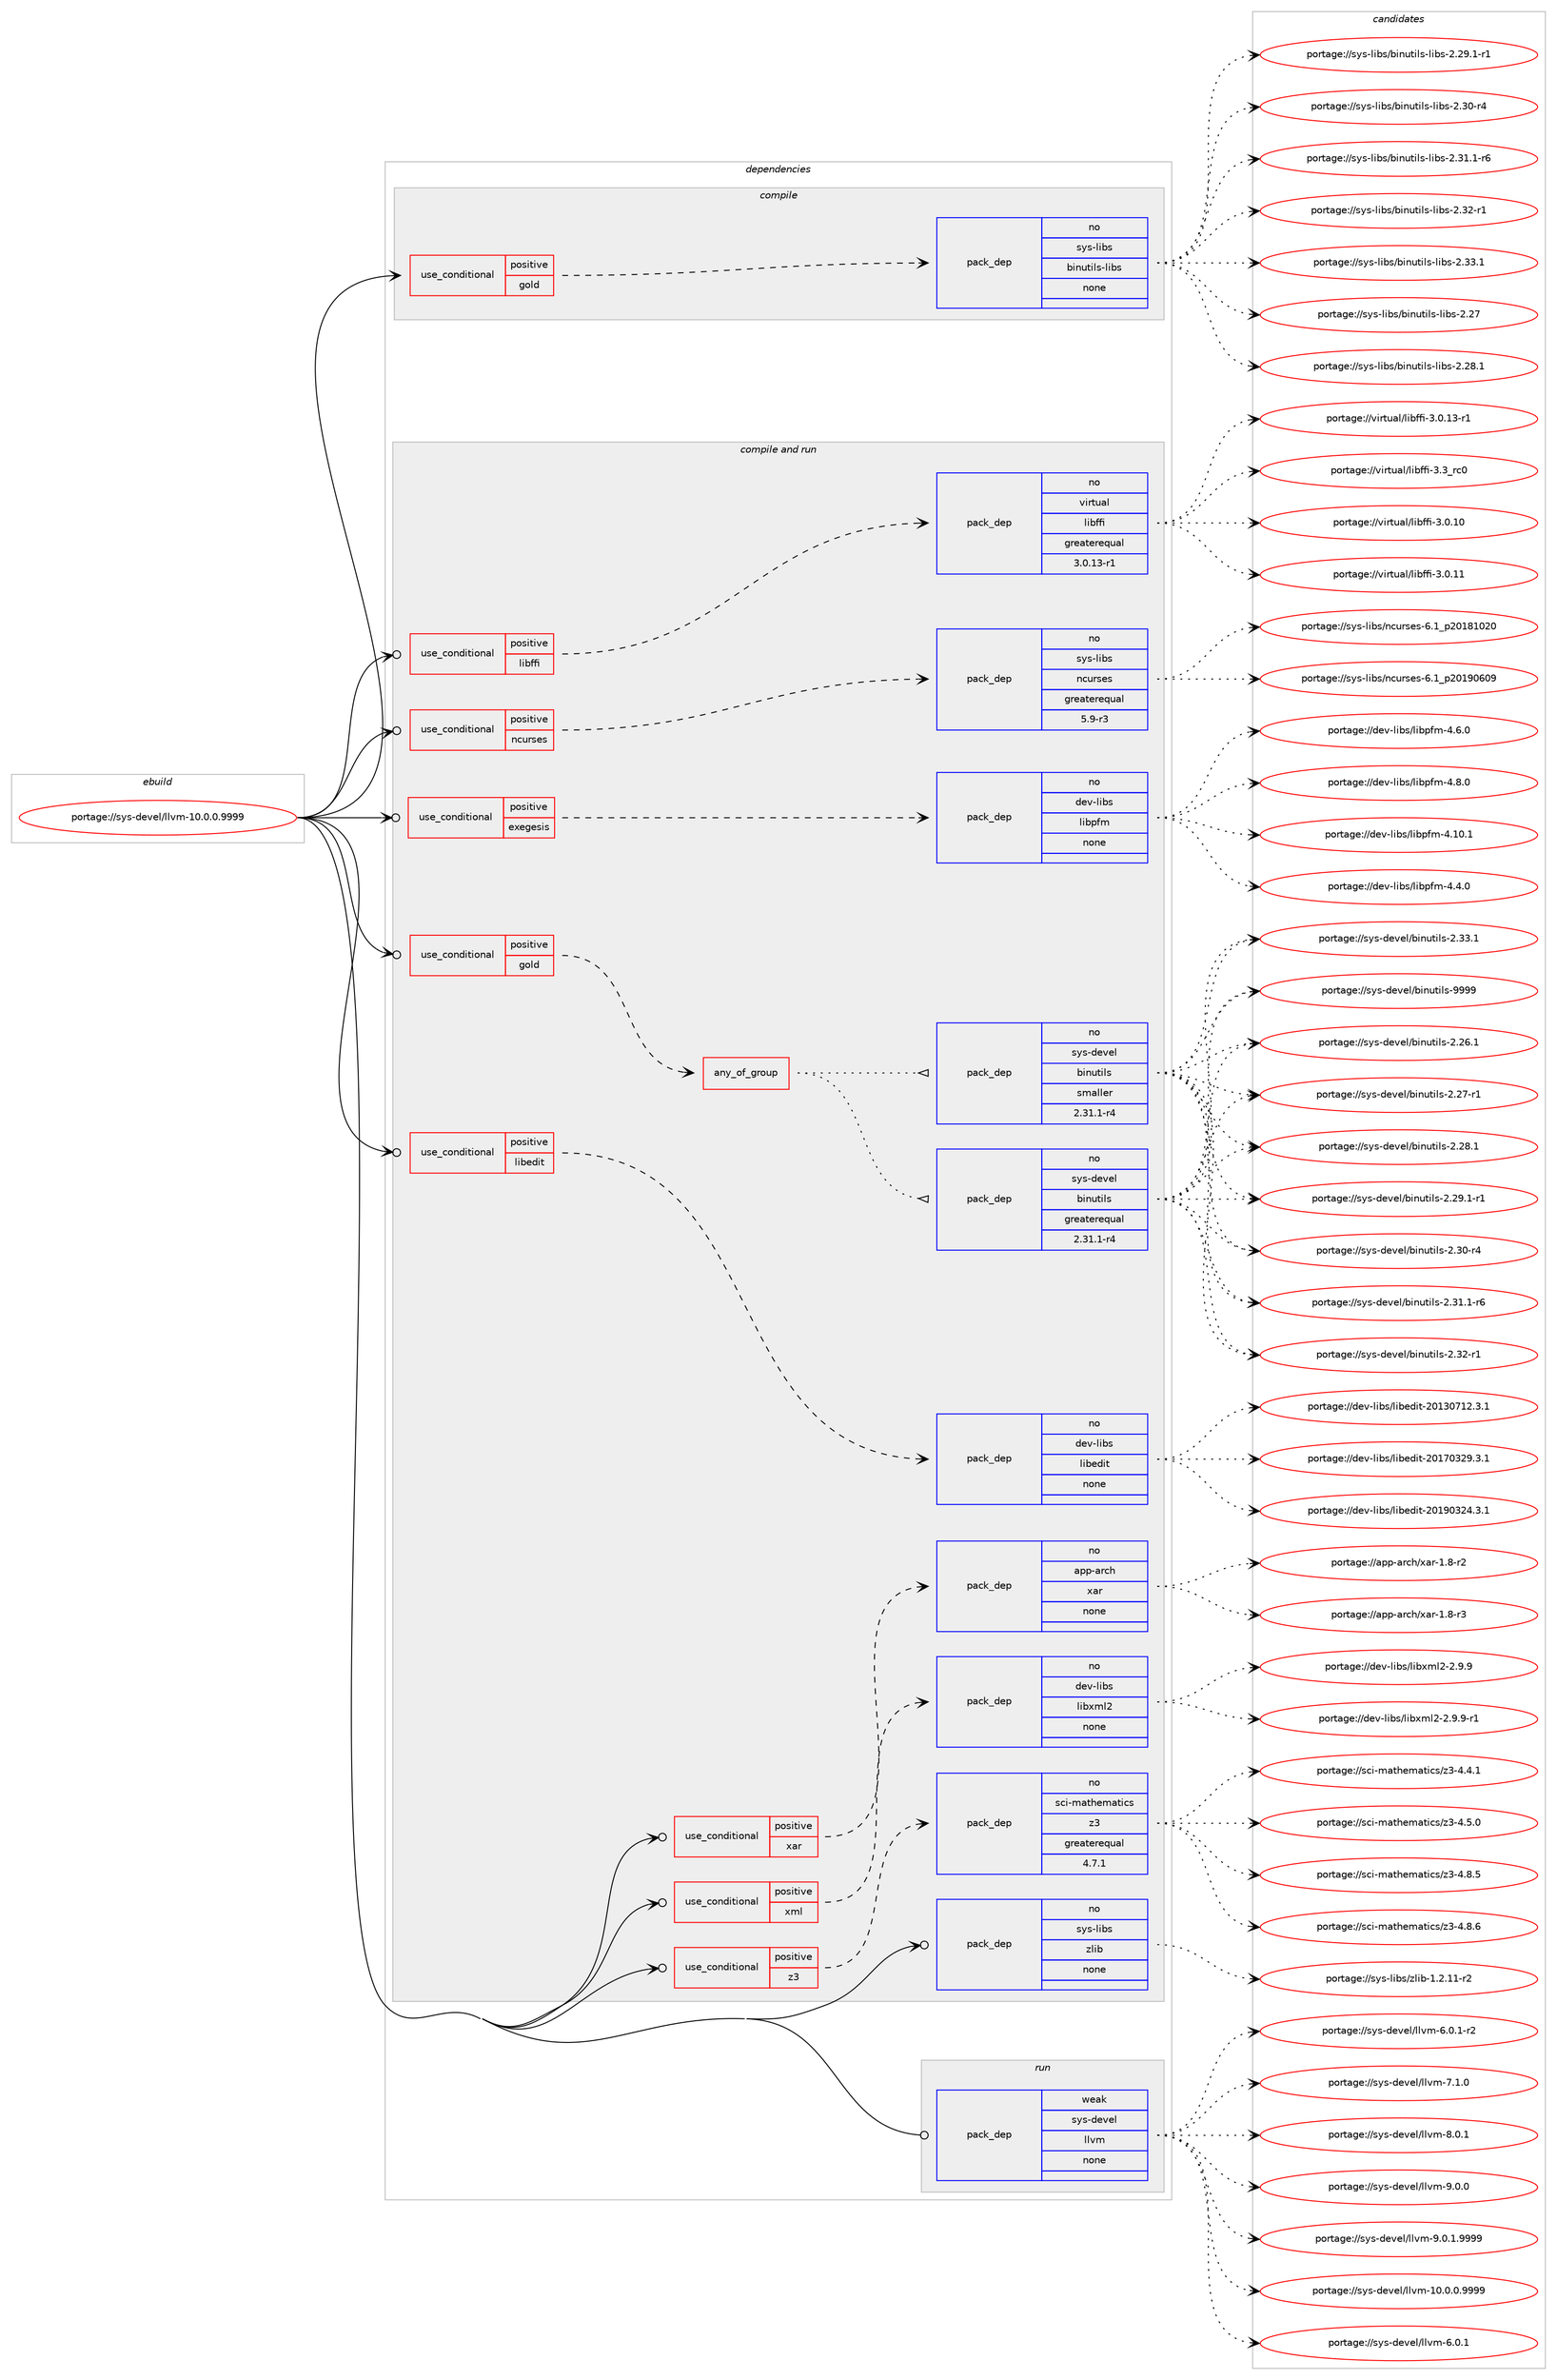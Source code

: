 digraph prolog {

# *************
# Graph options
# *************

newrank=true;
concentrate=true;
compound=true;
graph [rankdir=LR,fontname=Helvetica,fontsize=10,ranksep=1.5];#, ranksep=2.5, nodesep=0.2];
edge  [arrowhead=vee];
node  [fontname=Helvetica,fontsize=10];

# **********
# The ebuild
# **********

subgraph cluster_leftcol {
color=gray;
rank=same;
label=<<i>ebuild</i>>;
id [label="portage://sys-devel/llvm-10.0.0.9999", color=red, width=4, href="../sys-devel/llvm-10.0.0.9999.svg"];
}

# ****************
# The dependencies
# ****************

subgraph cluster_midcol {
color=gray;
label=<<i>dependencies</i>>;
subgraph cluster_compile {
fillcolor="#eeeeee";
style=filled;
label=<<i>compile</i>>;
subgraph cond102582 {
dependency423788 [label=<<TABLE BORDER="0" CELLBORDER="1" CELLSPACING="0" CELLPADDING="4"><TR><TD ROWSPAN="3" CELLPADDING="10">use_conditional</TD></TR><TR><TD>positive</TD></TR><TR><TD>gold</TD></TR></TABLE>>, shape=none, color=red];
subgraph pack314143 {
dependency423789 [label=<<TABLE BORDER="0" CELLBORDER="1" CELLSPACING="0" CELLPADDING="4" WIDTH="220"><TR><TD ROWSPAN="6" CELLPADDING="30">pack_dep</TD></TR><TR><TD WIDTH="110">no</TD></TR><TR><TD>sys-libs</TD></TR><TR><TD>binutils-libs</TD></TR><TR><TD>none</TD></TR><TR><TD></TD></TR></TABLE>>, shape=none, color=blue];
}
dependency423788:e -> dependency423789:w [weight=20,style="dashed",arrowhead="vee"];
}
id:e -> dependency423788:w [weight=20,style="solid",arrowhead="vee"];
}
subgraph cluster_compileandrun {
fillcolor="#eeeeee";
style=filled;
label=<<i>compile and run</i>>;
subgraph cond102583 {
dependency423790 [label=<<TABLE BORDER="0" CELLBORDER="1" CELLSPACING="0" CELLPADDING="4"><TR><TD ROWSPAN="3" CELLPADDING="10">use_conditional</TD></TR><TR><TD>positive</TD></TR><TR><TD>exegesis</TD></TR></TABLE>>, shape=none, color=red];
subgraph pack314144 {
dependency423791 [label=<<TABLE BORDER="0" CELLBORDER="1" CELLSPACING="0" CELLPADDING="4" WIDTH="220"><TR><TD ROWSPAN="6" CELLPADDING="30">pack_dep</TD></TR><TR><TD WIDTH="110">no</TD></TR><TR><TD>dev-libs</TD></TR><TR><TD>libpfm</TD></TR><TR><TD>none</TD></TR><TR><TD></TD></TR></TABLE>>, shape=none, color=blue];
}
dependency423790:e -> dependency423791:w [weight=20,style="dashed",arrowhead="vee"];
}
id:e -> dependency423790:w [weight=20,style="solid",arrowhead="odotvee"];
subgraph cond102584 {
dependency423792 [label=<<TABLE BORDER="0" CELLBORDER="1" CELLSPACING="0" CELLPADDING="4"><TR><TD ROWSPAN="3" CELLPADDING="10">use_conditional</TD></TR><TR><TD>positive</TD></TR><TR><TD>gold</TD></TR></TABLE>>, shape=none, color=red];
subgraph any6833 {
dependency423793 [label=<<TABLE BORDER="0" CELLBORDER="1" CELLSPACING="0" CELLPADDING="4"><TR><TD CELLPADDING="10">any_of_group</TD></TR></TABLE>>, shape=none, color=red];subgraph pack314145 {
dependency423794 [label=<<TABLE BORDER="0" CELLBORDER="1" CELLSPACING="0" CELLPADDING="4" WIDTH="220"><TR><TD ROWSPAN="6" CELLPADDING="30">pack_dep</TD></TR><TR><TD WIDTH="110">no</TD></TR><TR><TD>sys-devel</TD></TR><TR><TD>binutils</TD></TR><TR><TD>greaterequal</TD></TR><TR><TD>2.31.1-r4</TD></TR></TABLE>>, shape=none, color=blue];
}
dependency423793:e -> dependency423794:w [weight=20,style="dotted",arrowhead="oinv"];
subgraph pack314146 {
dependency423795 [label=<<TABLE BORDER="0" CELLBORDER="1" CELLSPACING="0" CELLPADDING="4" WIDTH="220"><TR><TD ROWSPAN="6" CELLPADDING="30">pack_dep</TD></TR><TR><TD WIDTH="110">no</TD></TR><TR><TD>sys-devel</TD></TR><TR><TD>binutils</TD></TR><TR><TD>smaller</TD></TR><TR><TD>2.31.1-r4</TD></TR></TABLE>>, shape=none, color=blue];
}
dependency423793:e -> dependency423795:w [weight=20,style="dotted",arrowhead="oinv"];
}
dependency423792:e -> dependency423793:w [weight=20,style="dashed",arrowhead="vee"];
}
id:e -> dependency423792:w [weight=20,style="solid",arrowhead="odotvee"];
subgraph cond102585 {
dependency423796 [label=<<TABLE BORDER="0" CELLBORDER="1" CELLSPACING="0" CELLPADDING="4"><TR><TD ROWSPAN="3" CELLPADDING="10">use_conditional</TD></TR><TR><TD>positive</TD></TR><TR><TD>libedit</TD></TR></TABLE>>, shape=none, color=red];
subgraph pack314147 {
dependency423797 [label=<<TABLE BORDER="0" CELLBORDER="1" CELLSPACING="0" CELLPADDING="4" WIDTH="220"><TR><TD ROWSPAN="6" CELLPADDING="30">pack_dep</TD></TR><TR><TD WIDTH="110">no</TD></TR><TR><TD>dev-libs</TD></TR><TR><TD>libedit</TD></TR><TR><TD>none</TD></TR><TR><TD></TD></TR></TABLE>>, shape=none, color=blue];
}
dependency423796:e -> dependency423797:w [weight=20,style="dashed",arrowhead="vee"];
}
id:e -> dependency423796:w [weight=20,style="solid",arrowhead="odotvee"];
subgraph cond102586 {
dependency423798 [label=<<TABLE BORDER="0" CELLBORDER="1" CELLSPACING="0" CELLPADDING="4"><TR><TD ROWSPAN="3" CELLPADDING="10">use_conditional</TD></TR><TR><TD>positive</TD></TR><TR><TD>libffi</TD></TR></TABLE>>, shape=none, color=red];
subgraph pack314148 {
dependency423799 [label=<<TABLE BORDER="0" CELLBORDER="1" CELLSPACING="0" CELLPADDING="4" WIDTH="220"><TR><TD ROWSPAN="6" CELLPADDING="30">pack_dep</TD></TR><TR><TD WIDTH="110">no</TD></TR><TR><TD>virtual</TD></TR><TR><TD>libffi</TD></TR><TR><TD>greaterequal</TD></TR><TR><TD>3.0.13-r1</TD></TR></TABLE>>, shape=none, color=blue];
}
dependency423798:e -> dependency423799:w [weight=20,style="dashed",arrowhead="vee"];
}
id:e -> dependency423798:w [weight=20,style="solid",arrowhead="odotvee"];
subgraph cond102587 {
dependency423800 [label=<<TABLE BORDER="0" CELLBORDER="1" CELLSPACING="0" CELLPADDING="4"><TR><TD ROWSPAN="3" CELLPADDING="10">use_conditional</TD></TR><TR><TD>positive</TD></TR><TR><TD>ncurses</TD></TR></TABLE>>, shape=none, color=red];
subgraph pack314149 {
dependency423801 [label=<<TABLE BORDER="0" CELLBORDER="1" CELLSPACING="0" CELLPADDING="4" WIDTH="220"><TR><TD ROWSPAN="6" CELLPADDING="30">pack_dep</TD></TR><TR><TD WIDTH="110">no</TD></TR><TR><TD>sys-libs</TD></TR><TR><TD>ncurses</TD></TR><TR><TD>greaterequal</TD></TR><TR><TD>5.9-r3</TD></TR></TABLE>>, shape=none, color=blue];
}
dependency423800:e -> dependency423801:w [weight=20,style="dashed",arrowhead="vee"];
}
id:e -> dependency423800:w [weight=20,style="solid",arrowhead="odotvee"];
subgraph cond102588 {
dependency423802 [label=<<TABLE BORDER="0" CELLBORDER="1" CELLSPACING="0" CELLPADDING="4"><TR><TD ROWSPAN="3" CELLPADDING="10">use_conditional</TD></TR><TR><TD>positive</TD></TR><TR><TD>xar</TD></TR></TABLE>>, shape=none, color=red];
subgraph pack314150 {
dependency423803 [label=<<TABLE BORDER="0" CELLBORDER="1" CELLSPACING="0" CELLPADDING="4" WIDTH="220"><TR><TD ROWSPAN="6" CELLPADDING="30">pack_dep</TD></TR><TR><TD WIDTH="110">no</TD></TR><TR><TD>app-arch</TD></TR><TR><TD>xar</TD></TR><TR><TD>none</TD></TR><TR><TD></TD></TR></TABLE>>, shape=none, color=blue];
}
dependency423802:e -> dependency423803:w [weight=20,style="dashed",arrowhead="vee"];
}
id:e -> dependency423802:w [weight=20,style="solid",arrowhead="odotvee"];
subgraph cond102589 {
dependency423804 [label=<<TABLE BORDER="0" CELLBORDER="1" CELLSPACING="0" CELLPADDING="4"><TR><TD ROWSPAN="3" CELLPADDING="10">use_conditional</TD></TR><TR><TD>positive</TD></TR><TR><TD>xml</TD></TR></TABLE>>, shape=none, color=red];
subgraph pack314151 {
dependency423805 [label=<<TABLE BORDER="0" CELLBORDER="1" CELLSPACING="0" CELLPADDING="4" WIDTH="220"><TR><TD ROWSPAN="6" CELLPADDING="30">pack_dep</TD></TR><TR><TD WIDTH="110">no</TD></TR><TR><TD>dev-libs</TD></TR><TR><TD>libxml2</TD></TR><TR><TD>none</TD></TR><TR><TD></TD></TR></TABLE>>, shape=none, color=blue];
}
dependency423804:e -> dependency423805:w [weight=20,style="dashed",arrowhead="vee"];
}
id:e -> dependency423804:w [weight=20,style="solid",arrowhead="odotvee"];
subgraph cond102590 {
dependency423806 [label=<<TABLE BORDER="0" CELLBORDER="1" CELLSPACING="0" CELLPADDING="4"><TR><TD ROWSPAN="3" CELLPADDING="10">use_conditional</TD></TR><TR><TD>positive</TD></TR><TR><TD>z3</TD></TR></TABLE>>, shape=none, color=red];
subgraph pack314152 {
dependency423807 [label=<<TABLE BORDER="0" CELLBORDER="1" CELLSPACING="0" CELLPADDING="4" WIDTH="220"><TR><TD ROWSPAN="6" CELLPADDING="30">pack_dep</TD></TR><TR><TD WIDTH="110">no</TD></TR><TR><TD>sci-mathematics</TD></TR><TR><TD>z3</TD></TR><TR><TD>greaterequal</TD></TR><TR><TD>4.7.1</TD></TR></TABLE>>, shape=none, color=blue];
}
dependency423806:e -> dependency423807:w [weight=20,style="dashed",arrowhead="vee"];
}
id:e -> dependency423806:w [weight=20,style="solid",arrowhead="odotvee"];
subgraph pack314153 {
dependency423808 [label=<<TABLE BORDER="0" CELLBORDER="1" CELLSPACING="0" CELLPADDING="4" WIDTH="220"><TR><TD ROWSPAN="6" CELLPADDING="30">pack_dep</TD></TR><TR><TD WIDTH="110">no</TD></TR><TR><TD>sys-libs</TD></TR><TR><TD>zlib</TD></TR><TR><TD>none</TD></TR><TR><TD></TD></TR></TABLE>>, shape=none, color=blue];
}
id:e -> dependency423808:w [weight=20,style="solid",arrowhead="odotvee"];
}
subgraph cluster_run {
fillcolor="#eeeeee";
style=filled;
label=<<i>run</i>>;
subgraph pack314154 {
dependency423809 [label=<<TABLE BORDER="0" CELLBORDER="1" CELLSPACING="0" CELLPADDING="4" WIDTH="220"><TR><TD ROWSPAN="6" CELLPADDING="30">pack_dep</TD></TR><TR><TD WIDTH="110">weak</TD></TR><TR><TD>sys-devel</TD></TR><TR><TD>llvm</TD></TR><TR><TD>none</TD></TR><TR><TD></TD></TR></TABLE>>, shape=none, color=blue];
}
id:e -> dependency423809:w [weight=20,style="solid",arrowhead="odot"];
}
}

# **************
# The candidates
# **************

subgraph cluster_choices {
rank=same;
color=gray;
label=<<i>candidates</i>>;

subgraph choice314143 {
color=black;
nodesep=1;
choiceportage1151211154510810598115479810511011711610510811545108105981154550465055 [label="portage://sys-libs/binutils-libs-2.27", color=red, width=4,href="../sys-libs/binutils-libs-2.27.svg"];
choiceportage11512111545108105981154798105110117116105108115451081059811545504650564649 [label="portage://sys-libs/binutils-libs-2.28.1", color=red, width=4,href="../sys-libs/binutils-libs-2.28.1.svg"];
choiceportage115121115451081059811547981051101171161051081154510810598115455046505746494511449 [label="portage://sys-libs/binutils-libs-2.29.1-r1", color=red, width=4,href="../sys-libs/binutils-libs-2.29.1-r1.svg"];
choiceportage11512111545108105981154798105110117116105108115451081059811545504651484511452 [label="portage://sys-libs/binutils-libs-2.30-r4", color=red, width=4,href="../sys-libs/binutils-libs-2.30-r4.svg"];
choiceportage115121115451081059811547981051101171161051081154510810598115455046514946494511454 [label="portage://sys-libs/binutils-libs-2.31.1-r6", color=red, width=4,href="../sys-libs/binutils-libs-2.31.1-r6.svg"];
choiceportage11512111545108105981154798105110117116105108115451081059811545504651504511449 [label="portage://sys-libs/binutils-libs-2.32-r1", color=red, width=4,href="../sys-libs/binutils-libs-2.32-r1.svg"];
choiceportage11512111545108105981154798105110117116105108115451081059811545504651514649 [label="portage://sys-libs/binutils-libs-2.33.1", color=red, width=4,href="../sys-libs/binutils-libs-2.33.1.svg"];
dependency423789:e -> choiceportage1151211154510810598115479810511011711610510811545108105981154550465055:w [style=dotted,weight="100"];
dependency423789:e -> choiceportage11512111545108105981154798105110117116105108115451081059811545504650564649:w [style=dotted,weight="100"];
dependency423789:e -> choiceportage115121115451081059811547981051101171161051081154510810598115455046505746494511449:w [style=dotted,weight="100"];
dependency423789:e -> choiceportage11512111545108105981154798105110117116105108115451081059811545504651484511452:w [style=dotted,weight="100"];
dependency423789:e -> choiceportage115121115451081059811547981051101171161051081154510810598115455046514946494511454:w [style=dotted,weight="100"];
dependency423789:e -> choiceportage11512111545108105981154798105110117116105108115451081059811545504651504511449:w [style=dotted,weight="100"];
dependency423789:e -> choiceportage11512111545108105981154798105110117116105108115451081059811545504651514649:w [style=dotted,weight="100"];
}
subgraph choice314144 {
color=black;
nodesep=1;
choiceportage1001011184510810598115471081059811210210945524649484649 [label="portage://dev-libs/libpfm-4.10.1", color=red, width=4,href="../dev-libs/libpfm-4.10.1.svg"];
choiceportage10010111845108105981154710810598112102109455246524648 [label="portage://dev-libs/libpfm-4.4.0", color=red, width=4,href="../dev-libs/libpfm-4.4.0.svg"];
choiceportage10010111845108105981154710810598112102109455246544648 [label="portage://dev-libs/libpfm-4.6.0", color=red, width=4,href="../dev-libs/libpfm-4.6.0.svg"];
choiceportage10010111845108105981154710810598112102109455246564648 [label="portage://dev-libs/libpfm-4.8.0", color=red, width=4,href="../dev-libs/libpfm-4.8.0.svg"];
dependency423791:e -> choiceportage1001011184510810598115471081059811210210945524649484649:w [style=dotted,weight="100"];
dependency423791:e -> choiceportage10010111845108105981154710810598112102109455246524648:w [style=dotted,weight="100"];
dependency423791:e -> choiceportage10010111845108105981154710810598112102109455246544648:w [style=dotted,weight="100"];
dependency423791:e -> choiceportage10010111845108105981154710810598112102109455246564648:w [style=dotted,weight="100"];
}
subgraph choice314145 {
color=black;
nodesep=1;
choiceportage11512111545100101118101108479810511011711610510811545504650544649 [label="portage://sys-devel/binutils-2.26.1", color=red, width=4,href="../sys-devel/binutils-2.26.1.svg"];
choiceportage11512111545100101118101108479810511011711610510811545504650554511449 [label="portage://sys-devel/binutils-2.27-r1", color=red, width=4,href="../sys-devel/binutils-2.27-r1.svg"];
choiceportage11512111545100101118101108479810511011711610510811545504650564649 [label="portage://sys-devel/binutils-2.28.1", color=red, width=4,href="../sys-devel/binutils-2.28.1.svg"];
choiceportage115121115451001011181011084798105110117116105108115455046505746494511449 [label="portage://sys-devel/binutils-2.29.1-r1", color=red, width=4,href="../sys-devel/binutils-2.29.1-r1.svg"];
choiceportage11512111545100101118101108479810511011711610510811545504651484511452 [label="portage://sys-devel/binutils-2.30-r4", color=red, width=4,href="../sys-devel/binutils-2.30-r4.svg"];
choiceportage115121115451001011181011084798105110117116105108115455046514946494511454 [label="portage://sys-devel/binutils-2.31.1-r6", color=red, width=4,href="../sys-devel/binutils-2.31.1-r6.svg"];
choiceportage11512111545100101118101108479810511011711610510811545504651504511449 [label="portage://sys-devel/binutils-2.32-r1", color=red, width=4,href="../sys-devel/binutils-2.32-r1.svg"];
choiceportage11512111545100101118101108479810511011711610510811545504651514649 [label="portage://sys-devel/binutils-2.33.1", color=red, width=4,href="../sys-devel/binutils-2.33.1.svg"];
choiceportage1151211154510010111810110847981051101171161051081154557575757 [label="portage://sys-devel/binutils-9999", color=red, width=4,href="../sys-devel/binutils-9999.svg"];
dependency423794:e -> choiceportage11512111545100101118101108479810511011711610510811545504650544649:w [style=dotted,weight="100"];
dependency423794:e -> choiceportage11512111545100101118101108479810511011711610510811545504650554511449:w [style=dotted,weight="100"];
dependency423794:e -> choiceportage11512111545100101118101108479810511011711610510811545504650564649:w [style=dotted,weight="100"];
dependency423794:e -> choiceportage115121115451001011181011084798105110117116105108115455046505746494511449:w [style=dotted,weight="100"];
dependency423794:e -> choiceportage11512111545100101118101108479810511011711610510811545504651484511452:w [style=dotted,weight="100"];
dependency423794:e -> choiceportage115121115451001011181011084798105110117116105108115455046514946494511454:w [style=dotted,weight="100"];
dependency423794:e -> choiceportage11512111545100101118101108479810511011711610510811545504651504511449:w [style=dotted,weight="100"];
dependency423794:e -> choiceportage11512111545100101118101108479810511011711610510811545504651514649:w [style=dotted,weight="100"];
dependency423794:e -> choiceportage1151211154510010111810110847981051101171161051081154557575757:w [style=dotted,weight="100"];
}
subgraph choice314146 {
color=black;
nodesep=1;
choiceportage11512111545100101118101108479810511011711610510811545504650544649 [label="portage://sys-devel/binutils-2.26.1", color=red, width=4,href="../sys-devel/binutils-2.26.1.svg"];
choiceportage11512111545100101118101108479810511011711610510811545504650554511449 [label="portage://sys-devel/binutils-2.27-r1", color=red, width=4,href="../sys-devel/binutils-2.27-r1.svg"];
choiceportage11512111545100101118101108479810511011711610510811545504650564649 [label="portage://sys-devel/binutils-2.28.1", color=red, width=4,href="../sys-devel/binutils-2.28.1.svg"];
choiceportage115121115451001011181011084798105110117116105108115455046505746494511449 [label="portage://sys-devel/binutils-2.29.1-r1", color=red, width=4,href="../sys-devel/binutils-2.29.1-r1.svg"];
choiceportage11512111545100101118101108479810511011711610510811545504651484511452 [label="portage://sys-devel/binutils-2.30-r4", color=red, width=4,href="../sys-devel/binutils-2.30-r4.svg"];
choiceportage115121115451001011181011084798105110117116105108115455046514946494511454 [label="portage://sys-devel/binutils-2.31.1-r6", color=red, width=4,href="../sys-devel/binutils-2.31.1-r6.svg"];
choiceportage11512111545100101118101108479810511011711610510811545504651504511449 [label="portage://sys-devel/binutils-2.32-r1", color=red, width=4,href="../sys-devel/binutils-2.32-r1.svg"];
choiceportage11512111545100101118101108479810511011711610510811545504651514649 [label="portage://sys-devel/binutils-2.33.1", color=red, width=4,href="../sys-devel/binutils-2.33.1.svg"];
choiceportage1151211154510010111810110847981051101171161051081154557575757 [label="portage://sys-devel/binutils-9999", color=red, width=4,href="../sys-devel/binutils-9999.svg"];
dependency423795:e -> choiceportage11512111545100101118101108479810511011711610510811545504650544649:w [style=dotted,weight="100"];
dependency423795:e -> choiceportage11512111545100101118101108479810511011711610510811545504650554511449:w [style=dotted,weight="100"];
dependency423795:e -> choiceportage11512111545100101118101108479810511011711610510811545504650564649:w [style=dotted,weight="100"];
dependency423795:e -> choiceportage115121115451001011181011084798105110117116105108115455046505746494511449:w [style=dotted,weight="100"];
dependency423795:e -> choiceportage11512111545100101118101108479810511011711610510811545504651484511452:w [style=dotted,weight="100"];
dependency423795:e -> choiceportage115121115451001011181011084798105110117116105108115455046514946494511454:w [style=dotted,weight="100"];
dependency423795:e -> choiceportage11512111545100101118101108479810511011711610510811545504651504511449:w [style=dotted,weight="100"];
dependency423795:e -> choiceportage11512111545100101118101108479810511011711610510811545504651514649:w [style=dotted,weight="100"];
dependency423795:e -> choiceportage1151211154510010111810110847981051101171161051081154557575757:w [style=dotted,weight="100"];
}
subgraph choice314147 {
color=black;
nodesep=1;
choiceportage1001011184510810598115471081059810110010511645504849514855495046514649 [label="portage://dev-libs/libedit-20130712.3.1", color=red, width=4,href="../dev-libs/libedit-20130712.3.1.svg"];
choiceportage1001011184510810598115471081059810110010511645504849554851505746514649 [label="portage://dev-libs/libedit-20170329.3.1", color=red, width=4,href="../dev-libs/libedit-20170329.3.1.svg"];
choiceportage1001011184510810598115471081059810110010511645504849574851505246514649 [label="portage://dev-libs/libedit-20190324.3.1", color=red, width=4,href="../dev-libs/libedit-20190324.3.1.svg"];
dependency423797:e -> choiceportage1001011184510810598115471081059810110010511645504849514855495046514649:w [style=dotted,weight="100"];
dependency423797:e -> choiceportage1001011184510810598115471081059810110010511645504849554851505746514649:w [style=dotted,weight="100"];
dependency423797:e -> choiceportage1001011184510810598115471081059810110010511645504849574851505246514649:w [style=dotted,weight="100"];
}
subgraph choice314148 {
color=black;
nodesep=1;
choiceportage11810511411611797108471081059810210210545514648464948 [label="portage://virtual/libffi-3.0.10", color=red, width=4,href="../virtual/libffi-3.0.10.svg"];
choiceportage11810511411611797108471081059810210210545514648464949 [label="portage://virtual/libffi-3.0.11", color=red, width=4,href="../virtual/libffi-3.0.11.svg"];
choiceportage118105114116117971084710810598102102105455146484649514511449 [label="portage://virtual/libffi-3.0.13-r1", color=red, width=4,href="../virtual/libffi-3.0.13-r1.svg"];
choiceportage11810511411611797108471081059810210210545514651951149948 [label="portage://virtual/libffi-3.3_rc0", color=red, width=4,href="../virtual/libffi-3.3_rc0.svg"];
dependency423799:e -> choiceportage11810511411611797108471081059810210210545514648464948:w [style=dotted,weight="100"];
dependency423799:e -> choiceportage11810511411611797108471081059810210210545514648464949:w [style=dotted,weight="100"];
dependency423799:e -> choiceportage118105114116117971084710810598102102105455146484649514511449:w [style=dotted,weight="100"];
dependency423799:e -> choiceportage11810511411611797108471081059810210210545514651951149948:w [style=dotted,weight="100"];
}
subgraph choice314149 {
color=black;
nodesep=1;
choiceportage1151211154510810598115471109911711411510111545544649951125048495649485048 [label="portage://sys-libs/ncurses-6.1_p20181020", color=red, width=4,href="../sys-libs/ncurses-6.1_p20181020.svg"];
choiceportage1151211154510810598115471109911711411510111545544649951125048495748544857 [label="portage://sys-libs/ncurses-6.1_p20190609", color=red, width=4,href="../sys-libs/ncurses-6.1_p20190609.svg"];
dependency423801:e -> choiceportage1151211154510810598115471109911711411510111545544649951125048495649485048:w [style=dotted,weight="100"];
dependency423801:e -> choiceportage1151211154510810598115471109911711411510111545544649951125048495748544857:w [style=dotted,weight="100"];
}
subgraph choice314150 {
color=black;
nodesep=1;
choiceportage971121124597114991044712097114454946564511450 [label="portage://app-arch/xar-1.8-r2", color=red, width=4,href="../app-arch/xar-1.8-r2.svg"];
choiceportage971121124597114991044712097114454946564511451 [label="portage://app-arch/xar-1.8-r3", color=red, width=4,href="../app-arch/xar-1.8-r3.svg"];
dependency423803:e -> choiceportage971121124597114991044712097114454946564511450:w [style=dotted,weight="100"];
dependency423803:e -> choiceportage971121124597114991044712097114454946564511451:w [style=dotted,weight="100"];
}
subgraph choice314151 {
color=black;
nodesep=1;
choiceportage1001011184510810598115471081059812010910850455046574657 [label="portage://dev-libs/libxml2-2.9.9", color=red, width=4,href="../dev-libs/libxml2-2.9.9.svg"];
choiceportage10010111845108105981154710810598120109108504550465746574511449 [label="portage://dev-libs/libxml2-2.9.9-r1", color=red, width=4,href="../dev-libs/libxml2-2.9.9-r1.svg"];
dependency423805:e -> choiceportage1001011184510810598115471081059812010910850455046574657:w [style=dotted,weight="100"];
dependency423805:e -> choiceportage10010111845108105981154710810598120109108504550465746574511449:w [style=dotted,weight="100"];
}
subgraph choice314152 {
color=black;
nodesep=1;
choiceportage11599105451099711610410110997116105991154712251455246524649 [label="portage://sci-mathematics/z3-4.4.1", color=red, width=4,href="../sci-mathematics/z3-4.4.1.svg"];
choiceportage11599105451099711610410110997116105991154712251455246534648 [label="portage://sci-mathematics/z3-4.5.0", color=red, width=4,href="../sci-mathematics/z3-4.5.0.svg"];
choiceportage11599105451099711610410110997116105991154712251455246564653 [label="portage://sci-mathematics/z3-4.8.5", color=red, width=4,href="../sci-mathematics/z3-4.8.5.svg"];
choiceportage11599105451099711610410110997116105991154712251455246564654 [label="portage://sci-mathematics/z3-4.8.6", color=red, width=4,href="../sci-mathematics/z3-4.8.6.svg"];
dependency423807:e -> choiceportage11599105451099711610410110997116105991154712251455246524649:w [style=dotted,weight="100"];
dependency423807:e -> choiceportage11599105451099711610410110997116105991154712251455246534648:w [style=dotted,weight="100"];
dependency423807:e -> choiceportage11599105451099711610410110997116105991154712251455246564653:w [style=dotted,weight="100"];
dependency423807:e -> choiceportage11599105451099711610410110997116105991154712251455246564654:w [style=dotted,weight="100"];
}
subgraph choice314153 {
color=black;
nodesep=1;
choiceportage11512111545108105981154712210810598454946504649494511450 [label="portage://sys-libs/zlib-1.2.11-r2", color=red, width=4,href="../sys-libs/zlib-1.2.11-r2.svg"];
dependency423808:e -> choiceportage11512111545108105981154712210810598454946504649494511450:w [style=dotted,weight="100"];
}
subgraph choice314154 {
color=black;
nodesep=1;
choiceportage1151211154510010111810110847108108118109454948464846484657575757 [label="portage://sys-devel/llvm-10.0.0.9999", color=red, width=4,href="../sys-devel/llvm-10.0.0.9999.svg"];
choiceportage1151211154510010111810110847108108118109455446484649 [label="portage://sys-devel/llvm-6.0.1", color=red, width=4,href="../sys-devel/llvm-6.0.1.svg"];
choiceportage11512111545100101118101108471081081181094554464846494511450 [label="portage://sys-devel/llvm-6.0.1-r2", color=red, width=4,href="../sys-devel/llvm-6.0.1-r2.svg"];
choiceportage1151211154510010111810110847108108118109455546494648 [label="portage://sys-devel/llvm-7.1.0", color=red, width=4,href="../sys-devel/llvm-7.1.0.svg"];
choiceportage1151211154510010111810110847108108118109455646484649 [label="portage://sys-devel/llvm-8.0.1", color=red, width=4,href="../sys-devel/llvm-8.0.1.svg"];
choiceportage1151211154510010111810110847108108118109455746484648 [label="portage://sys-devel/llvm-9.0.0", color=red, width=4,href="../sys-devel/llvm-9.0.0.svg"];
choiceportage11512111545100101118101108471081081181094557464846494657575757 [label="portage://sys-devel/llvm-9.0.1.9999", color=red, width=4,href="../sys-devel/llvm-9.0.1.9999.svg"];
dependency423809:e -> choiceportage1151211154510010111810110847108108118109454948464846484657575757:w [style=dotted,weight="100"];
dependency423809:e -> choiceportage1151211154510010111810110847108108118109455446484649:w [style=dotted,weight="100"];
dependency423809:e -> choiceportage11512111545100101118101108471081081181094554464846494511450:w [style=dotted,weight="100"];
dependency423809:e -> choiceportage1151211154510010111810110847108108118109455546494648:w [style=dotted,weight="100"];
dependency423809:e -> choiceportage1151211154510010111810110847108108118109455646484649:w [style=dotted,weight="100"];
dependency423809:e -> choiceportage1151211154510010111810110847108108118109455746484648:w [style=dotted,weight="100"];
dependency423809:e -> choiceportage11512111545100101118101108471081081181094557464846494657575757:w [style=dotted,weight="100"];
}
}

}
